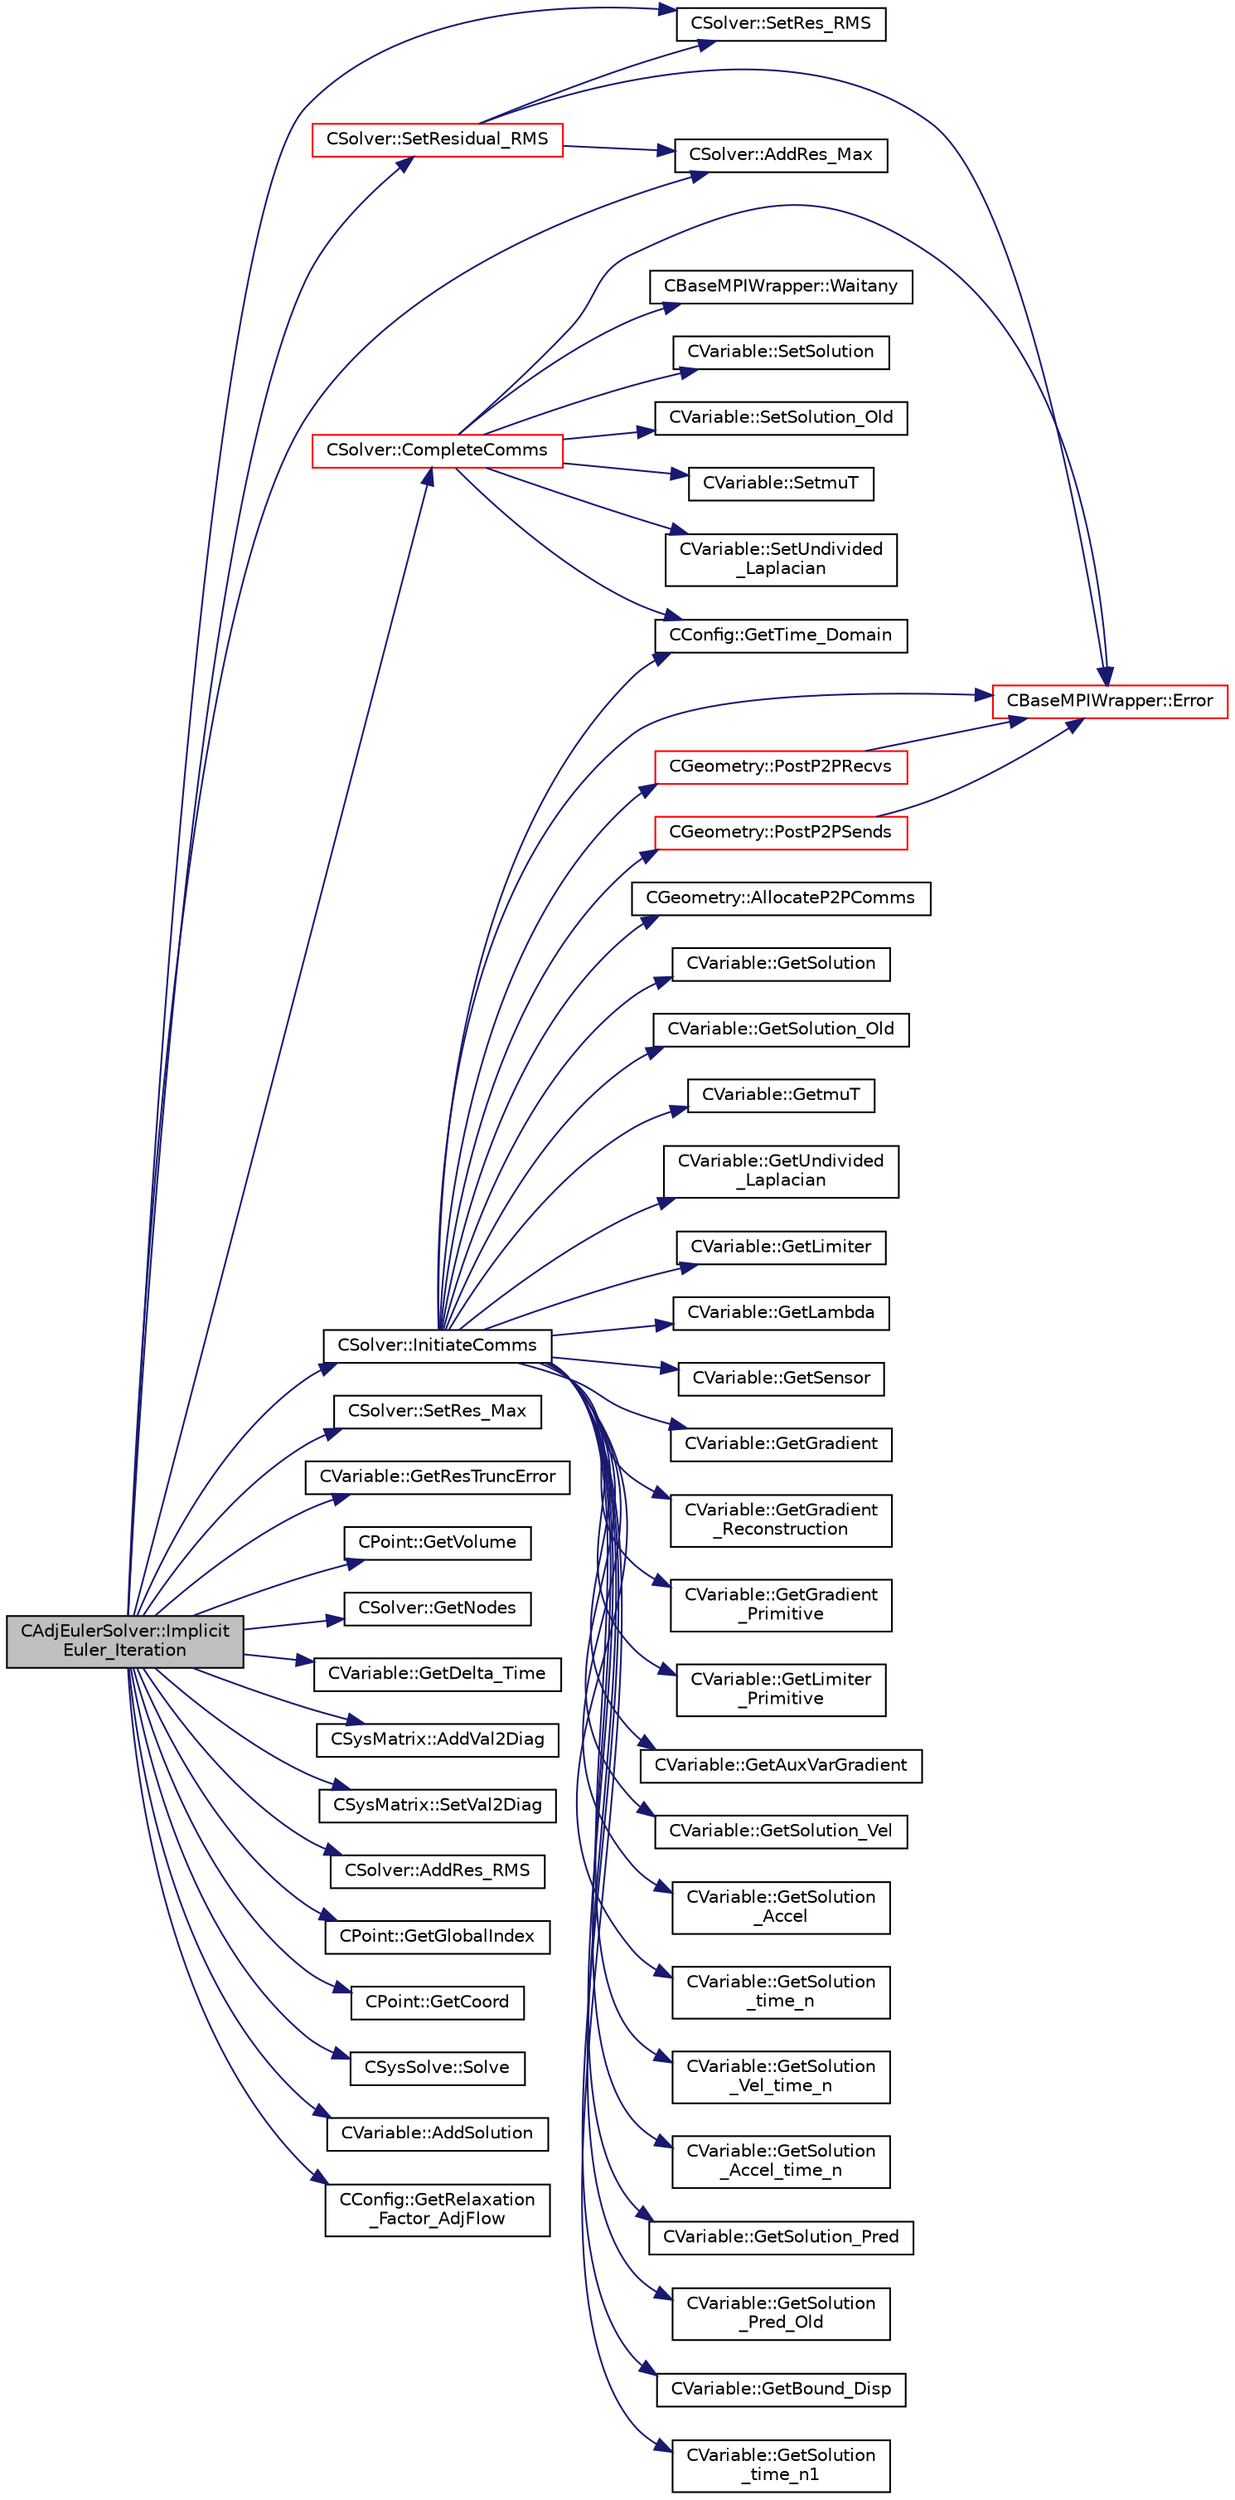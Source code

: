 digraph "CAdjEulerSolver::ImplicitEuler_Iteration"
{
  edge [fontname="Helvetica",fontsize="10",labelfontname="Helvetica",labelfontsize="10"];
  node [fontname="Helvetica",fontsize="10",shape=record];
  rankdir="LR";
  Node607 [label="CAdjEulerSolver::Implicit\lEuler_Iteration",height=0.2,width=0.4,color="black", fillcolor="grey75", style="filled", fontcolor="black"];
  Node607 -> Node608 [color="midnightblue",fontsize="10",style="solid",fontname="Helvetica"];
  Node608 [label="CSolver::SetRes_RMS",height=0.2,width=0.4,color="black", fillcolor="white", style="filled",URL="$class_c_solver.html#a6b74eb7a8bc01a4997c9844598f39d2f",tooltip="Set the maximal residual, this is useful for the convergence history. "];
  Node607 -> Node609 [color="midnightblue",fontsize="10",style="solid",fontname="Helvetica"];
  Node609 [label="CSolver::SetRes_Max",height=0.2,width=0.4,color="black", fillcolor="white", style="filled",URL="$class_c_solver.html#adf14c8391575b286636b04e66f0b5ca7",tooltip="Set the maximal residual, this is useful for the convergence history. "];
  Node607 -> Node610 [color="midnightblue",fontsize="10",style="solid",fontname="Helvetica"];
  Node610 [label="CVariable::GetResTruncError",height=0.2,width=0.4,color="black", fillcolor="white", style="filled",URL="$class_c_variable.html#a026747bfe251f06e2a37352eafbf71f4",tooltip="Get the truncation error. "];
  Node607 -> Node611 [color="midnightblue",fontsize="10",style="solid",fontname="Helvetica"];
  Node611 [label="CPoint::GetVolume",height=0.2,width=0.4,color="black", fillcolor="white", style="filled",URL="$class_c_point.html#a3c526a15e767c7de9cf163800aa581e5",tooltip="Get area or volume of the control volume. "];
  Node607 -> Node612 [color="midnightblue",fontsize="10",style="solid",fontname="Helvetica"];
  Node612 [label="CSolver::GetNodes",height=0.2,width=0.4,color="black", fillcolor="white", style="filled",URL="$class_c_solver.html#af3198e52a2ea377bb765647b5e697197",tooltip="Allow outside access to the nodes of the solver, containing conservatives, primitives, etc. "];
  Node607 -> Node613 [color="midnightblue",fontsize="10",style="solid",fontname="Helvetica"];
  Node613 [label="CVariable::GetDelta_Time",height=0.2,width=0.4,color="black", fillcolor="white", style="filled",URL="$class_c_variable.html#aef3ea2cd0a87d55835bb2bd332678489",tooltip="Get the value of the time step. "];
  Node607 -> Node614 [color="midnightblue",fontsize="10",style="solid",fontname="Helvetica"];
  Node614 [label="CSysMatrix::AddVal2Diag",height=0.2,width=0.4,color="black", fillcolor="white", style="filled",URL="$class_c_sys_matrix.html#ad230c61b0790b0bf25bba46a6711fc39",tooltip="Adds the specified value to the diagonal of the (i, i) subblock of the matrix-by-blocks structure..."];
  Node607 -> Node615 [color="midnightblue",fontsize="10",style="solid",fontname="Helvetica"];
  Node615 [label="CSysMatrix::SetVal2Diag",height=0.2,width=0.4,color="black", fillcolor="white", style="filled",URL="$class_c_sys_matrix.html#a09cc02e9f653a7b84e6222663112b26d",tooltip="Sets the specified value to the diagonal of the (i, i) subblock of the matrix-by-blocks structure..."];
  Node607 -> Node616 [color="midnightblue",fontsize="10",style="solid",fontname="Helvetica"];
  Node616 [label="CSolver::AddRes_RMS",height=0.2,width=0.4,color="black", fillcolor="white", style="filled",URL="$class_c_solver.html#a41bc448daf37985882cb2cf27ab1ffd4",tooltip="Adds the maximal residual, this is useful for the convergence history. "];
  Node607 -> Node617 [color="midnightblue",fontsize="10",style="solid",fontname="Helvetica"];
  Node617 [label="CSolver::AddRes_Max",height=0.2,width=0.4,color="black", fillcolor="white", style="filled",URL="$class_c_solver.html#a8068067ba1b56173c95d4799bfb48d9e",tooltip="Adds the maximal residual, this is useful for the convergence history. "];
  Node607 -> Node618 [color="midnightblue",fontsize="10",style="solid",fontname="Helvetica"];
  Node618 [label="CPoint::GetGlobalIndex",height=0.2,width=0.4,color="black", fillcolor="white", style="filled",URL="$class_c_point.html#ab546170a5a03ef210a75fc5531910050",tooltip="Get the global index in a parallel computation. "];
  Node607 -> Node619 [color="midnightblue",fontsize="10",style="solid",fontname="Helvetica"];
  Node619 [label="CPoint::GetCoord",height=0.2,width=0.4,color="black", fillcolor="white", style="filled",URL="$class_c_point.html#a95fe081d22e96e190cb3edcbf0d6525f",tooltip="Get the coordinates dor the control volume. "];
  Node607 -> Node620 [color="midnightblue",fontsize="10",style="solid",fontname="Helvetica"];
  Node620 [label="CSysSolve::Solve",height=0.2,width=0.4,color="black", fillcolor="white", style="filled",URL="$class_c_sys_solve.html#a47c0bf85c252de49cdb04f254c6b2d2f",tooltip="Solve the linear system using a Krylov subspace method. "];
  Node607 -> Node621 [color="midnightblue",fontsize="10",style="solid",fontname="Helvetica"];
  Node621 [label="CVariable::AddSolution",height=0.2,width=0.4,color="black", fillcolor="white", style="filled",URL="$class_c_variable.html#acb44f7d71d6e55b18bd008b704327f4a",tooltip="Add a value to the solution. "];
  Node607 -> Node622 [color="midnightblue",fontsize="10",style="solid",fontname="Helvetica"];
  Node622 [label="CConfig::GetRelaxation\l_Factor_AdjFlow",height=0.2,width=0.4,color="black", fillcolor="white", style="filled",URL="$class_c_config.html#afddc58964ac5f9be92845ed422d1bcbd",tooltip="Get the relaxation coefficient of the linear solver for the implicit formulation. ..."];
  Node607 -> Node623 [color="midnightblue",fontsize="10",style="solid",fontname="Helvetica"];
  Node623 [label="CSolver::InitiateComms",height=0.2,width=0.4,color="black", fillcolor="white", style="filled",URL="$class_c_solver.html#a68ef94bc50683bd1f1d750b4a8cb7351",tooltip="Routine to load a solver quantity into the data structures for MPI point-to-point communication and t..."];
  Node623 -> Node624 [color="midnightblue",fontsize="10",style="solid",fontname="Helvetica"];
  Node624 [label="CConfig::GetTime_Domain",height=0.2,width=0.4,color="black", fillcolor="white", style="filled",URL="$class_c_config.html#a6a11350b3c8d7577318be43cda6f7292",tooltip="Check if the multizone problem is solved for time domain. "];
  Node623 -> Node625 [color="midnightblue",fontsize="10",style="solid",fontname="Helvetica"];
  Node625 [label="CBaseMPIWrapper::Error",height=0.2,width=0.4,color="red", fillcolor="white", style="filled",URL="$class_c_base_m_p_i_wrapper.html#a04457c47629bda56704e6a8804833eeb"];
  Node623 -> Node627 [color="midnightblue",fontsize="10",style="solid",fontname="Helvetica"];
  Node627 [label="CGeometry::AllocateP2PComms",height=0.2,width=0.4,color="black", fillcolor="white", style="filled",URL="$class_c_geometry.html#ab8d78a9f4017431b7542e154f58a7e63",tooltip="Routine to allocate buffers for point-to-point MPI communications. Also called to dynamically realloc..."];
  Node623 -> Node628 [color="midnightblue",fontsize="10",style="solid",fontname="Helvetica"];
  Node628 [label="CGeometry::PostP2PRecvs",height=0.2,width=0.4,color="red", fillcolor="white", style="filled",URL="$class_c_geometry.html#a35dd847b43dad069e3d73e376a0f32fb",tooltip="Routine to launch non-blocking recvs only for all point-to-point communication with neighboring parti..."];
  Node628 -> Node625 [color="midnightblue",fontsize="10",style="solid",fontname="Helvetica"];
  Node623 -> Node630 [color="midnightblue",fontsize="10",style="solid",fontname="Helvetica"];
  Node630 [label="CVariable::GetSolution",height=0.2,width=0.4,color="black", fillcolor="white", style="filled",URL="$class_c_variable.html#a261483e39c23c1de7cb9aea7e917c121",tooltip="Get the solution. "];
  Node623 -> Node631 [color="midnightblue",fontsize="10",style="solid",fontname="Helvetica"];
  Node631 [label="CVariable::GetSolution_Old",height=0.2,width=0.4,color="black", fillcolor="white", style="filled",URL="$class_c_variable.html#a70a9df6b6cc631f9c3b9a3ef7b3ecfe4",tooltip="Get the old solution of the problem (Runge-Kutta method) "];
  Node623 -> Node632 [color="midnightblue",fontsize="10",style="solid",fontname="Helvetica"];
  Node632 [label="CVariable::GetmuT",height=0.2,width=0.4,color="black", fillcolor="white", style="filled",URL="$class_c_variable.html#ad35ee29420764dda0bbb574f7a7253e7",tooltip="Get the value of the eddy viscosity. "];
  Node623 -> Node633 [color="midnightblue",fontsize="10",style="solid",fontname="Helvetica"];
  Node633 [label="CVariable::GetUndivided\l_Laplacian",height=0.2,width=0.4,color="black", fillcolor="white", style="filled",URL="$class_c_variable.html#a1dd90f7826e65b6b9fe15becaf82b1af",tooltip="Get the undivided laplacian of the solution. "];
  Node623 -> Node634 [color="midnightblue",fontsize="10",style="solid",fontname="Helvetica"];
  Node634 [label="CVariable::GetLimiter",height=0.2,width=0.4,color="black", fillcolor="white", style="filled",URL="$class_c_variable.html#a9575966f5c250fca5f6c6ff4f2dd7558",tooltip="Get the value of the slope limiter. "];
  Node623 -> Node635 [color="midnightblue",fontsize="10",style="solid",fontname="Helvetica"];
  Node635 [label="CVariable::GetLambda",height=0.2,width=0.4,color="black", fillcolor="white", style="filled",URL="$class_c_variable.html#af0b6afbd2666eab791d902f50fc3e869",tooltip="Get the value of the spectral radius. "];
  Node623 -> Node636 [color="midnightblue",fontsize="10",style="solid",fontname="Helvetica"];
  Node636 [label="CVariable::GetSensor",height=0.2,width=0.4,color="black", fillcolor="white", style="filled",URL="$class_c_variable.html#afec545423f883bcd961ac9f1e5d18dd2",tooltip="Get the pressure sensor. "];
  Node623 -> Node637 [color="midnightblue",fontsize="10",style="solid",fontname="Helvetica"];
  Node637 [label="CVariable::GetGradient",height=0.2,width=0.4,color="black", fillcolor="white", style="filled",URL="$class_c_variable.html#a7b58da4a928d622e7c2d4b4db047769d",tooltip="Get the value of the solution gradient. "];
  Node623 -> Node638 [color="midnightblue",fontsize="10",style="solid",fontname="Helvetica"];
  Node638 [label="CVariable::GetGradient\l_Reconstruction",height=0.2,width=0.4,color="black", fillcolor="white", style="filled",URL="$class_c_variable.html#a977f02338e95faf16da03dceb858d21b",tooltip="Get the value of the primitive gradient for MUSCL reconstruction. "];
  Node623 -> Node639 [color="midnightblue",fontsize="10",style="solid",fontname="Helvetica"];
  Node639 [label="CVariable::GetGradient\l_Primitive",height=0.2,width=0.4,color="black", fillcolor="white", style="filled",URL="$class_c_variable.html#a8b7f4e020a837b1fe639e8d875f964d5",tooltip="A virtual member. "];
  Node623 -> Node640 [color="midnightblue",fontsize="10",style="solid",fontname="Helvetica"];
  Node640 [label="CVariable::GetLimiter\l_Primitive",height=0.2,width=0.4,color="black", fillcolor="white", style="filled",URL="$class_c_variable.html#a16ceb9b6d42113b37bb6f19652b22ed4",tooltip="A virtual member. "];
  Node623 -> Node641 [color="midnightblue",fontsize="10",style="solid",fontname="Helvetica"];
  Node641 [label="CVariable::GetAuxVarGradient",height=0.2,width=0.4,color="black", fillcolor="white", style="filled",URL="$class_c_variable.html#a834d120ef94368df0db7b3b96a7a324c",tooltip="Get the gradient of the auxiliary variable. "];
  Node623 -> Node642 [color="midnightblue",fontsize="10",style="solid",fontname="Helvetica"];
  Node642 [label="CVariable::GetSolution_Vel",height=0.2,width=0.4,color="black", fillcolor="white", style="filled",URL="$class_c_variable.html#ae403ee21871629716cbabead1c587dac",tooltip="Get the velocity (Structural Analysis). "];
  Node623 -> Node643 [color="midnightblue",fontsize="10",style="solid",fontname="Helvetica"];
  Node643 [label="CVariable::GetSolution\l_Accel",height=0.2,width=0.4,color="black", fillcolor="white", style="filled",URL="$class_c_variable.html#aef2fdf091198070a00d12cdb4dea3ff6",tooltip="Get the acceleration (Structural Analysis). "];
  Node623 -> Node644 [color="midnightblue",fontsize="10",style="solid",fontname="Helvetica"];
  Node644 [label="CVariable::GetSolution\l_time_n",height=0.2,width=0.4,color="black", fillcolor="white", style="filled",URL="$class_c_variable.html#a9162db789c2ca2b71159697cc500fcce",tooltip="Get the solution at time n. "];
  Node623 -> Node645 [color="midnightblue",fontsize="10",style="solid",fontname="Helvetica"];
  Node645 [label="CVariable::GetSolution\l_Vel_time_n",height=0.2,width=0.4,color="black", fillcolor="white", style="filled",URL="$class_c_variable.html#ab36e9bb95a17f0561a94edb80f1ca4c0",tooltip="Get the velocity of the nodes (Structural Analysis) at time n. "];
  Node623 -> Node646 [color="midnightblue",fontsize="10",style="solid",fontname="Helvetica"];
  Node646 [label="CVariable::GetSolution\l_Accel_time_n",height=0.2,width=0.4,color="black", fillcolor="white", style="filled",URL="$class_c_variable.html#acb493936a05287142a6257122f5cefb5",tooltip="Get the acceleration of the nodes (Structural Analysis) at time n. "];
  Node623 -> Node647 [color="midnightblue",fontsize="10",style="solid",fontname="Helvetica"];
  Node647 [label="CVariable::GetSolution_Pred",height=0.2,width=0.4,color="black", fillcolor="white", style="filled",URL="$class_c_variable.html#adba4a8e082e70a9a6fe5d1d9c6e5c820",tooltip="A virtual member. Get the value of the solution predictor. "];
  Node623 -> Node648 [color="midnightblue",fontsize="10",style="solid",fontname="Helvetica"];
  Node648 [label="CVariable::GetSolution\l_Pred_Old",height=0.2,width=0.4,color="black", fillcolor="white", style="filled",URL="$class_c_variable.html#a626f4cad3d20be125e844b9076e44e07",tooltip="A virtual member. Get the value of the solution predictor. "];
  Node623 -> Node649 [color="midnightblue",fontsize="10",style="solid",fontname="Helvetica"];
  Node649 [label="CVariable::GetBound_Disp",height=0.2,width=0.4,color="black", fillcolor="white", style="filled",URL="$class_c_variable.html#a7e382eae45700e5c1e8973292c08f128",tooltip="A virtual member. Get the value of the displacement imposed at the boundary. "];
  Node623 -> Node650 [color="midnightblue",fontsize="10",style="solid",fontname="Helvetica"];
  Node650 [label="CVariable::GetSolution\l_time_n1",height=0.2,width=0.4,color="black", fillcolor="white", style="filled",URL="$class_c_variable.html#a584e438afb716aa0ffce4ccc9b469ef6",tooltip="Get the solution at time n-1. "];
  Node623 -> Node651 [color="midnightblue",fontsize="10",style="solid",fontname="Helvetica"];
  Node651 [label="CGeometry::PostP2PSends",height=0.2,width=0.4,color="red", fillcolor="white", style="filled",URL="$class_c_geometry.html#a3db8e369fc532db7a85a27fbb01056fe",tooltip="Routine to launch a single non-blocking send once the buffer is loaded for a point-to-point commucati..."];
  Node651 -> Node625 [color="midnightblue",fontsize="10",style="solid",fontname="Helvetica"];
  Node607 -> Node653 [color="midnightblue",fontsize="10",style="solid",fontname="Helvetica"];
  Node653 [label="CSolver::CompleteComms",height=0.2,width=0.4,color="red", fillcolor="white", style="filled",URL="$class_c_solver.html#a8d3046ad54e177f0705a2bff99c1cf16",tooltip="Routine to complete the set of non-blocking communications launched by InitiateComms() and unpacking ..."];
  Node653 -> Node654 [color="midnightblue",fontsize="10",style="solid",fontname="Helvetica"];
  Node654 [label="CBaseMPIWrapper::Waitany",height=0.2,width=0.4,color="black", fillcolor="white", style="filled",URL="$class_c_base_m_p_i_wrapper.html#ade364e6661c9eec2070a2448dbb5750b"];
  Node653 -> Node655 [color="midnightblue",fontsize="10",style="solid",fontname="Helvetica"];
  Node655 [label="CVariable::SetSolution",height=0.2,width=0.4,color="black", fillcolor="white", style="filled",URL="$class_c_variable.html#a22fbbd7bc6491672843000644a05c6a5",tooltip="Set the value of the solution, all variables. "];
  Node653 -> Node656 [color="midnightblue",fontsize="10",style="solid",fontname="Helvetica"];
  Node656 [label="CVariable::SetSolution_Old",height=0.2,width=0.4,color="black", fillcolor="white", style="filled",URL="$class_c_variable.html#a6ee4d8d450971204cc054a33d6473732",tooltip="Set the value of the old solution. "];
  Node653 -> Node657 [color="midnightblue",fontsize="10",style="solid",fontname="Helvetica"];
  Node657 [label="CVariable::SetmuT",height=0.2,width=0.4,color="black", fillcolor="white", style="filled",URL="$class_c_variable.html#a91256a1e927c5a529d853d0f127243de",tooltip="Set the value of the eddy viscosity. "];
  Node653 -> Node658 [color="midnightblue",fontsize="10",style="solid",fontname="Helvetica"];
  Node658 [label="CVariable::SetUndivided\l_Laplacian",height=0.2,width=0.4,color="black", fillcolor="white", style="filled",URL="$class_c_variable.html#ad3ffccf8e47dccac8bb71b4d8fdbc1be",tooltip="Set the value of the undivided laplacian of the solution. "];
  Node653 -> Node624 [color="midnightblue",fontsize="10",style="solid",fontname="Helvetica"];
  Node653 -> Node625 [color="midnightblue",fontsize="10",style="solid",fontname="Helvetica"];
  Node607 -> Node677 [color="midnightblue",fontsize="10",style="solid",fontname="Helvetica"];
  Node677 [label="CSolver::SetResidual_RMS",height=0.2,width=0.4,color="red", fillcolor="white", style="filled",URL="$class_c_solver.html#a757fe316cc412bb18f1c6dff3beeb6b4",tooltip="Set the value of the max residual and RMS residual. "];
  Node677 -> Node625 [color="midnightblue",fontsize="10",style="solid",fontname="Helvetica"];
  Node677 -> Node608 [color="midnightblue",fontsize="10",style="solid",fontname="Helvetica"];
  Node677 -> Node617 [color="midnightblue",fontsize="10",style="solid",fontname="Helvetica"];
}
